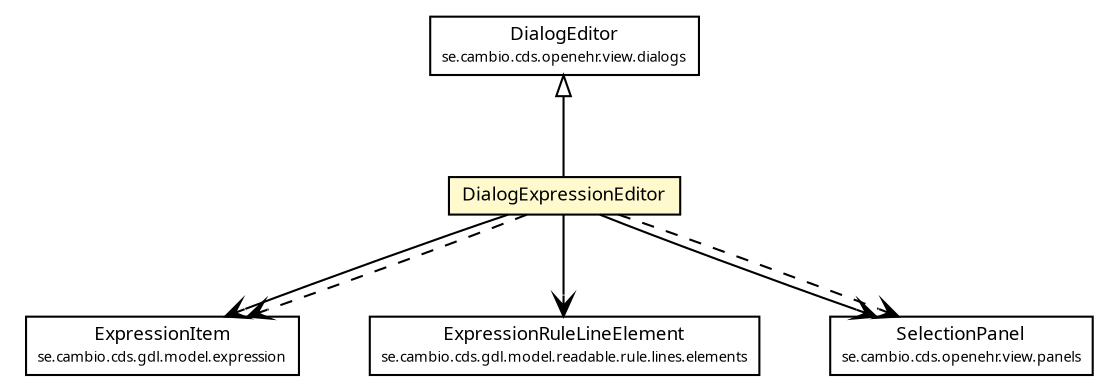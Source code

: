 #!/usr/local/bin/dot
#
# Class diagram 
# Generated by UMLGraph version R5_6 (http://www.umlgraph.org/)
#

digraph G {
	edge [fontname="Trebuchet MS",fontsize=10,labelfontname="Trebuchet MS",labelfontsize=10];
	node [fontname="Trebuchet MS",fontsize=10,shape=plaintext];
	nodesep=0.25;
	ranksep=0.5;
	// se.cambio.cds.gdl.model.expression.ExpressionItem
	c151514 [label=<<table title="se.cambio.cds.gdl.model.expression.ExpressionItem" border="0" cellborder="1" cellspacing="0" cellpadding="2" port="p" href="../../../model/expression/ExpressionItem.html">
		<tr><td><table border="0" cellspacing="0" cellpadding="1">
<tr><td align="center" balign="center"><font face="Trebuchet MS"> ExpressionItem </font></td></tr>
<tr><td align="center" balign="center"><font face="Trebuchet MS" point-size="7.0"> se.cambio.cds.gdl.model.expression </font></td></tr>
		</table></td></tr>
		</table>>, URL="../../../model/expression/ExpressionItem.html", fontname="Trebuchet MS", fontcolor="black", fontsize=9.0];
	// se.cambio.cds.gdl.model.readable.rule.lines.elements.ExpressionRuleLineElement
	c151718 [label=<<table title="se.cambio.cds.gdl.model.readable.rule.lines.elements.ExpressionRuleLineElement" border="0" cellborder="1" cellspacing="0" cellpadding="2" port="p" href="../../../model/readable/rule/lines/elements/ExpressionRuleLineElement.html">
		<tr><td><table border="0" cellspacing="0" cellpadding="1">
<tr><td align="center" balign="center"><font face="Trebuchet MS"> ExpressionRuleLineElement </font></td></tr>
<tr><td align="center" balign="center"><font face="Trebuchet MS" point-size="7.0"> se.cambio.cds.gdl.model.readable.rule.lines.elements </font></td></tr>
		</table></td></tr>
		</table>>, URL="../../../model/readable/rule/lines/elements/ExpressionRuleLineElement.html", fontname="Trebuchet MS", fontcolor="black", fontsize=9.0];
	// se.cambio.cds.openehr.view.dialogs.DialogEditor
	c151793 [label=<<table title="se.cambio.cds.openehr.view.dialogs.DialogEditor" border="0" cellborder="1" cellspacing="0" cellpadding="2" port="p" href="../../../../openehr/view/dialogs/DialogEditor.html">
		<tr><td><table border="0" cellspacing="0" cellpadding="1">
<tr><td align="center" balign="center"><font face="Trebuchet MS"> DialogEditor </font></td></tr>
<tr><td align="center" balign="center"><font face="Trebuchet MS" point-size="7.0"> se.cambio.cds.openehr.view.dialogs </font></td></tr>
		</table></td></tr>
		</table>>, URL="../../../../openehr/view/dialogs/DialogEditor.html", fontname="Trebuchet MS", fontcolor="black", fontsize=9.0];
	// se.cambio.cds.openehr.view.panels.SelectionPanel
	c151802 [label=<<table title="se.cambio.cds.openehr.view.panels.SelectionPanel" border="0" cellborder="1" cellspacing="0" cellpadding="2" port="p" href="../../../../openehr/view/panels/SelectionPanel.html">
		<tr><td><table border="0" cellspacing="0" cellpadding="1">
<tr><td align="center" balign="center"><font face="Trebuchet MS"> SelectionPanel </font></td></tr>
<tr><td align="center" balign="center"><font face="Trebuchet MS" point-size="7.0"> se.cambio.cds.openehr.view.panels </font></td></tr>
		</table></td></tr>
		</table>>, URL="../../../../openehr/view/panels/SelectionPanel.html", fontname="Trebuchet MS", fontcolor="black", fontsize=9.0];
	// se.cambio.cds.gdl.editor.view.dialog.DialogExpressionEditor
	c151886 [label=<<table title="se.cambio.cds.gdl.editor.view.dialog.DialogExpressionEditor" border="0" cellborder="1" cellspacing="0" cellpadding="2" port="p" bgcolor="lemonChiffon" href="./DialogExpressionEditor.html">
		<tr><td><table border="0" cellspacing="0" cellpadding="1">
<tr><td align="center" balign="center"><font face="Trebuchet MS"> DialogExpressionEditor </font></td></tr>
		</table></td></tr>
		</table>>, URL="./DialogExpressionEditor.html", fontname="Trebuchet MS", fontcolor="black", fontsize=9.0];
	//se.cambio.cds.gdl.editor.view.dialog.DialogExpressionEditor extends se.cambio.cds.openehr.view.dialogs.DialogEditor
	c151793:p -> c151886:p [dir=back,arrowtail=empty];
	// se.cambio.cds.gdl.editor.view.dialog.DialogExpressionEditor NAVASSOC se.cambio.cds.gdl.model.readable.rule.lines.elements.ExpressionRuleLineElement
	c151886:p -> c151718:p [taillabel="", label="", headlabel="", fontname="Trebuchet MS", fontcolor="black", fontsize=10.0, color="black", arrowhead=open];
	// se.cambio.cds.gdl.editor.view.dialog.DialogExpressionEditor NAVASSOC se.cambio.cds.openehr.view.panels.SelectionPanel
	c151886:p -> c151802:p [taillabel="", label="", headlabel="", fontname="Trebuchet MS", fontcolor="black", fontsize=10.0, color="black", arrowhead=open];
	// se.cambio.cds.gdl.editor.view.dialog.DialogExpressionEditor NAVASSOC se.cambio.cds.gdl.model.expression.ExpressionItem
	c151886:p -> c151514:p [taillabel="", label="", headlabel="", fontname="Trebuchet MS", fontcolor="black", fontsize=10.0, color="black", arrowhead=open];
	// se.cambio.cds.gdl.editor.view.dialog.DialogExpressionEditor DEPEND se.cambio.cds.gdl.model.expression.ExpressionItem
	c151886:p -> c151514:p [taillabel="", label="", headlabel="", fontname="Trebuchet MS", fontcolor="black", fontsize=10.0, color="black", arrowhead=open, style=dashed];
	// se.cambio.cds.gdl.editor.view.dialog.DialogExpressionEditor DEPEND se.cambio.cds.openehr.view.panels.SelectionPanel
	c151886:p -> c151802:p [taillabel="", label="", headlabel="", fontname="Trebuchet MS", fontcolor="black", fontsize=10.0, color="black", arrowhead=open, style=dashed];
}

